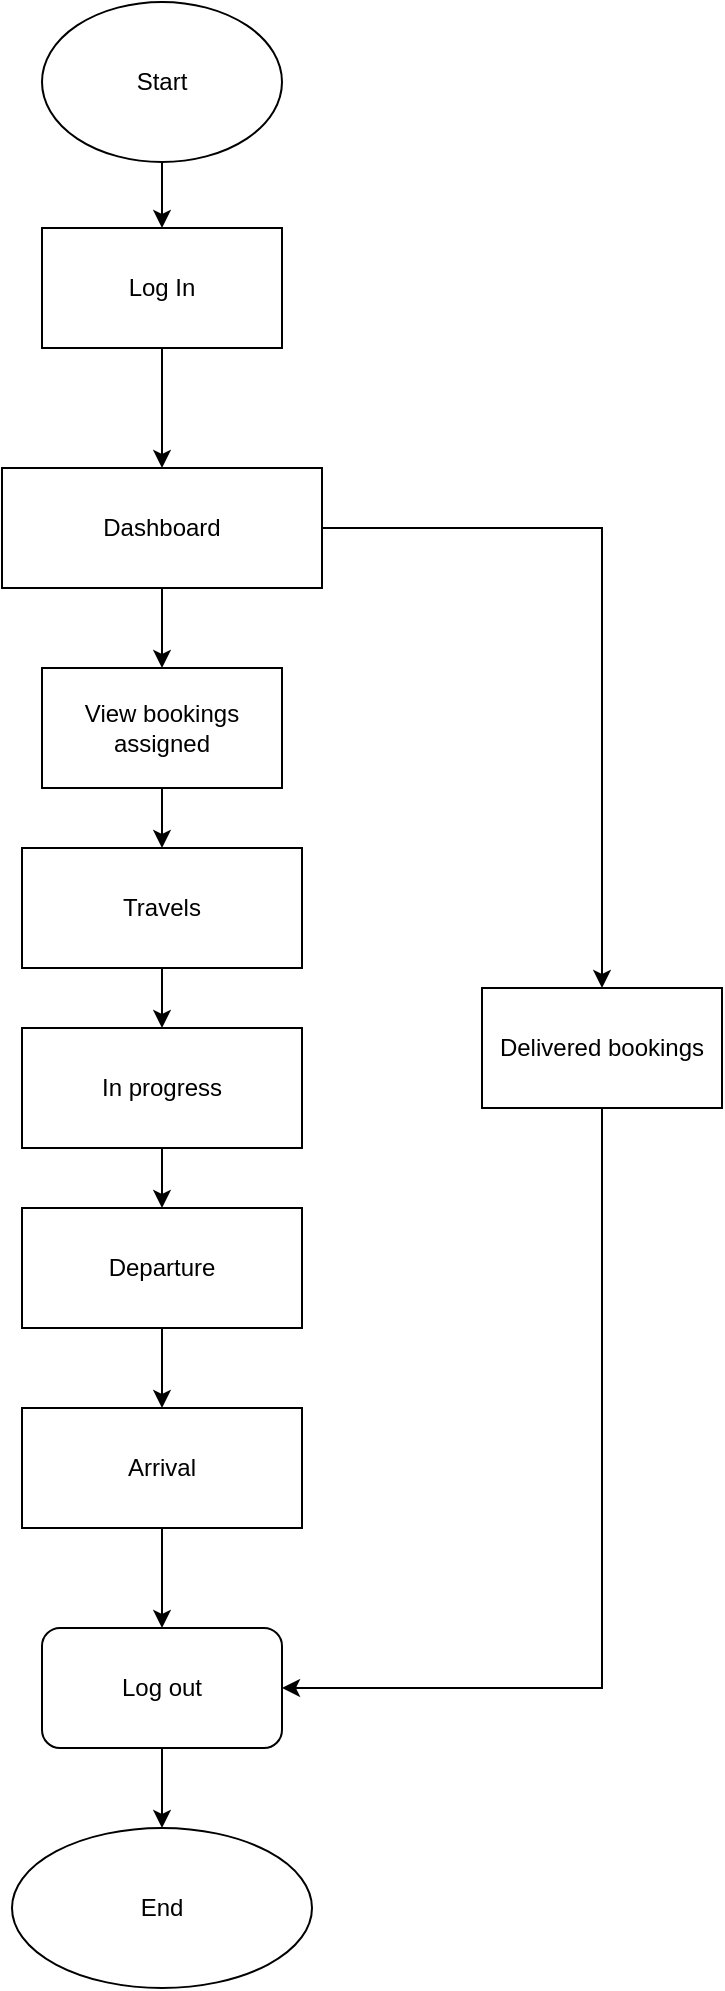 <mxfile version="24.3.0" type="github">
  <diagram name="Page-1" id="2i00lrQZ8-23tAcpKlOG">
    <mxGraphModel dx="1434" dy="738" grid="1" gridSize="10" guides="1" tooltips="1" connect="1" arrows="1" fold="1" page="1" pageScale="1" pageWidth="850" pageHeight="1100" math="0" shadow="0">
      <root>
        <mxCell id="0" />
        <mxCell id="1" parent="0" />
        <mxCell id="3XqE43o-d2ki5e2tHJx7-1" value="" style="edgeStyle=orthogonalEdgeStyle;rounded=0;orthogonalLoop=1;jettySize=auto;html=1;entryX=0.5;entryY=0;entryDx=0;entryDy=0;" edge="1" parent="1" source="3XqE43o-d2ki5e2tHJx7-2" target="3XqE43o-d2ki5e2tHJx7-11">
          <mxGeometry relative="1" as="geometry">
            <mxPoint x="360" y="157" as="targetPoint" />
          </mxGeometry>
        </mxCell>
        <mxCell id="3XqE43o-d2ki5e2tHJx7-2" value="Start" style="ellipse;whiteSpace=wrap;html=1;" vertex="1" parent="1">
          <mxGeometry x="300" y="47" width="120" height="80" as="geometry" />
        </mxCell>
        <mxCell id="3XqE43o-d2ki5e2tHJx7-11" value="Log In" style="whiteSpace=wrap;html=1;" vertex="1" parent="1">
          <mxGeometry x="300" y="160" width="120" height="60" as="geometry" />
        </mxCell>
        <mxCell id="3XqE43o-d2ki5e2tHJx7-13" value="" style="edgeStyle=orthogonalEdgeStyle;rounded=0;orthogonalLoop=1;jettySize=auto;html=1;" edge="1" parent="1" source="3XqE43o-d2ki5e2tHJx7-14" target="3XqE43o-d2ki5e2tHJx7-18">
          <mxGeometry relative="1" as="geometry" />
        </mxCell>
        <mxCell id="3XqE43o-d2ki5e2tHJx7-16" style="edgeStyle=orthogonalEdgeStyle;rounded=0;orthogonalLoop=1;jettySize=auto;html=1;entryX=0.5;entryY=0;entryDx=0;entryDy=0;" edge="1" parent="1" source="3XqE43o-d2ki5e2tHJx7-17" target="3XqE43o-d2ki5e2tHJx7-21">
          <mxGeometry relative="1" as="geometry">
            <mxPoint x="360" y="660" as="targetPoint" />
          </mxGeometry>
        </mxCell>
        <mxCell id="3XqE43o-d2ki5e2tHJx7-17" value="View bookings assigned" style="whiteSpace=wrap;html=1;" vertex="1" parent="1">
          <mxGeometry x="300" y="380" width="120" height="60" as="geometry" />
        </mxCell>
        <mxCell id="3XqE43o-d2ki5e2tHJx7-18" value="Delivered bookings" style="whiteSpace=wrap;html=1;" vertex="1" parent="1">
          <mxGeometry x="520" y="540" width="120" height="60" as="geometry" />
        </mxCell>
        <mxCell id="3XqE43o-d2ki5e2tHJx7-38" value="" style="edgeStyle=orthogonalEdgeStyle;rounded=0;orthogonalLoop=1;jettySize=auto;html=1;" edge="1" parent="1" source="3XqE43o-d2ki5e2tHJx7-21" target="3XqE43o-d2ki5e2tHJx7-37">
          <mxGeometry relative="1" as="geometry" />
        </mxCell>
        <mxCell id="3XqE43o-d2ki5e2tHJx7-21" value="Travels" style="whiteSpace=wrap;html=1;" vertex="1" parent="1">
          <mxGeometry x="290" y="470" width="140" height="60" as="geometry" />
        </mxCell>
        <mxCell id="3XqE43o-d2ki5e2tHJx7-24" value="" style="edgeStyle=orthogonalEdgeStyle;rounded=0;orthogonalLoop=1;jettySize=auto;html=1;" edge="1" parent="1" source="3XqE43o-d2ki5e2tHJx7-25" target="3XqE43o-d2ki5e2tHJx7-28">
          <mxGeometry relative="1" as="geometry" />
        </mxCell>
        <mxCell id="3XqE43o-d2ki5e2tHJx7-25" value="Log out" style="rounded=1;whiteSpace=wrap;html=1;" vertex="1" parent="1">
          <mxGeometry x="300" y="860" width="120" height="60" as="geometry" />
        </mxCell>
        <mxCell id="3XqE43o-d2ki5e2tHJx7-27" value="" style="endArrow=classic;html=1;rounded=0;exitX=0.5;exitY=1;exitDx=0;exitDy=0;entryX=1;entryY=0.5;entryDx=0;entryDy=0;" edge="1" parent="1" source="3XqE43o-d2ki5e2tHJx7-18" target="3XqE43o-d2ki5e2tHJx7-25">
          <mxGeometry width="50" height="50" relative="1" as="geometry">
            <mxPoint x="700" y="322" as="sourcePoint" />
            <mxPoint x="450" y="900" as="targetPoint" />
            <Array as="points">
              <mxPoint x="580" y="890" />
            </Array>
          </mxGeometry>
        </mxCell>
        <mxCell id="3XqE43o-d2ki5e2tHJx7-28" value="End" style="ellipse;whiteSpace=wrap;html=1;rounded=1;" vertex="1" parent="1">
          <mxGeometry x="285" y="960" width="150" height="80" as="geometry" />
        </mxCell>
        <mxCell id="3XqE43o-d2ki5e2tHJx7-34" value="" style="edgeStyle=orthogonalEdgeStyle;rounded=0;orthogonalLoop=1;jettySize=auto;html=1;entryX=0.5;entryY=0;entryDx=0;entryDy=0;" edge="1" parent="1" source="3XqE43o-d2ki5e2tHJx7-11" target="3XqE43o-d2ki5e2tHJx7-14">
          <mxGeometry relative="1" as="geometry">
            <mxPoint x="380" y="270" as="targetPoint" />
            <mxPoint x="360" y="220" as="sourcePoint" />
          </mxGeometry>
        </mxCell>
        <mxCell id="3XqE43o-d2ki5e2tHJx7-14" value="Dashboard" style="whiteSpace=wrap;html=1;" vertex="1" parent="1">
          <mxGeometry x="280" y="280" width="160" height="60" as="geometry" />
        </mxCell>
        <mxCell id="3XqE43o-d2ki5e2tHJx7-35" value="" style="endArrow=classic;html=1;rounded=0;entryX=0.5;entryY=0;entryDx=0;entryDy=0;exitX=0.5;exitY=1;exitDx=0;exitDy=0;" edge="1" parent="1" source="3XqE43o-d2ki5e2tHJx7-14" target="3XqE43o-d2ki5e2tHJx7-17">
          <mxGeometry width="50" height="50" relative="1" as="geometry">
            <mxPoint x="330" y="400" as="sourcePoint" />
            <mxPoint x="380" y="350" as="targetPoint" />
          </mxGeometry>
        </mxCell>
        <mxCell id="3XqE43o-d2ki5e2tHJx7-40" value="" style="edgeStyle=orthogonalEdgeStyle;rounded=0;orthogonalLoop=1;jettySize=auto;html=1;" edge="1" parent="1" source="3XqE43o-d2ki5e2tHJx7-37" target="3XqE43o-d2ki5e2tHJx7-39">
          <mxGeometry relative="1" as="geometry" />
        </mxCell>
        <mxCell id="3XqE43o-d2ki5e2tHJx7-37" value="In progress" style="whiteSpace=wrap;html=1;" vertex="1" parent="1">
          <mxGeometry x="290" y="560" width="140" height="60" as="geometry" />
        </mxCell>
        <mxCell id="3XqE43o-d2ki5e2tHJx7-42" style="edgeStyle=orthogonalEdgeStyle;rounded=0;orthogonalLoop=1;jettySize=auto;html=1;" edge="1" parent="1" source="3XqE43o-d2ki5e2tHJx7-39" target="3XqE43o-d2ki5e2tHJx7-41">
          <mxGeometry relative="1" as="geometry" />
        </mxCell>
        <mxCell id="3XqE43o-d2ki5e2tHJx7-39" value="Departure" style="whiteSpace=wrap;html=1;" vertex="1" parent="1">
          <mxGeometry x="290" y="650" width="140" height="60" as="geometry" />
        </mxCell>
        <mxCell id="3XqE43o-d2ki5e2tHJx7-43" style="edgeStyle=orthogonalEdgeStyle;rounded=0;orthogonalLoop=1;jettySize=auto;html=1;" edge="1" parent="1" source="3XqE43o-d2ki5e2tHJx7-41" target="3XqE43o-d2ki5e2tHJx7-25">
          <mxGeometry relative="1" as="geometry" />
        </mxCell>
        <mxCell id="3XqE43o-d2ki5e2tHJx7-41" value="Arrival" style="whiteSpace=wrap;html=1;" vertex="1" parent="1">
          <mxGeometry x="290" y="750" width="140" height="60" as="geometry" />
        </mxCell>
      </root>
    </mxGraphModel>
  </diagram>
</mxfile>
